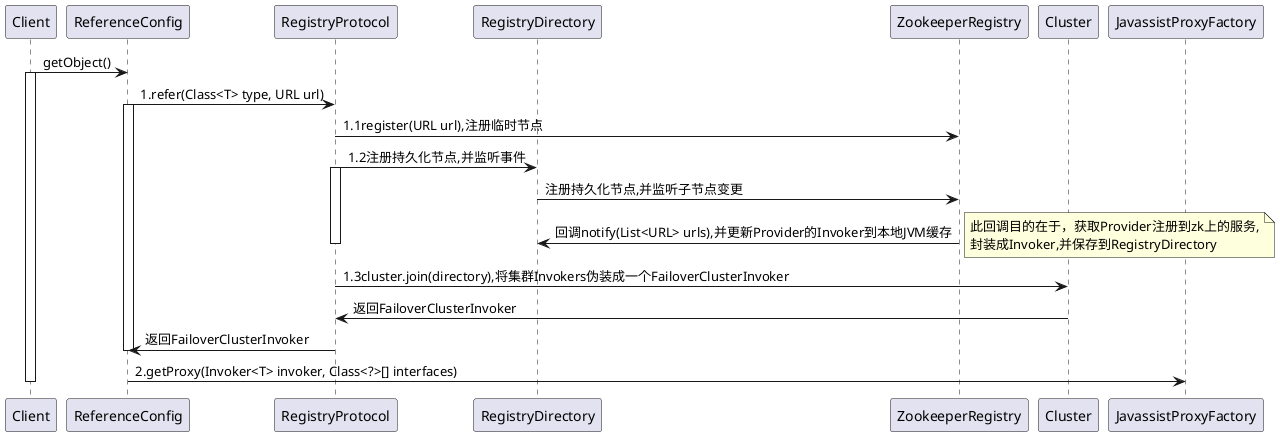 @startuml
participant Client
participant ReferenceConfig
participant RegistryProtocol
participant RegistryDirectory
participant ZookeeperRegistry

Client -> ReferenceConfig:getObject()
activate Client
ReferenceConfig -> RegistryProtocol:1.refer(Class<T> type, URL url)
activate ReferenceConfig
RegistryProtocol -> ZookeeperRegistry:1.1register(URL url),注册临时节点
RegistryProtocol -> RegistryDirectory:1.2注册持久化节点,并监听事件
activate RegistryProtocol
RegistryDirectory -> ZookeeperRegistry:注册持久化节点,并监听子节点变更
ZookeeperRegistry -> RegistryDirectory:回调notify(List<URL> urls),并更新Provider的Invoker到本地JVM缓存
note right
此回调目的在于，获取Provider注册到zk上的服务,
封装成Invoker,并保存到RegistryDirectory
end note
deactivate RegistryProtocol
RegistryProtocol -> Cluster:1.3cluster.join(directory),将集群Invokers伪装成一个FailoverClusterInvoker
Cluster -> RegistryProtocol:返回FailoverClusterInvoker
RegistryProtocol -> ReferenceConfig:返回FailoverClusterInvoker
deactivate ReferenceConfig
ReferenceConfig -> JavassistProxyFactory:2.getProxy(Invoker<T> invoker, Class<?>[] interfaces)
deactivate Client
@enduml
